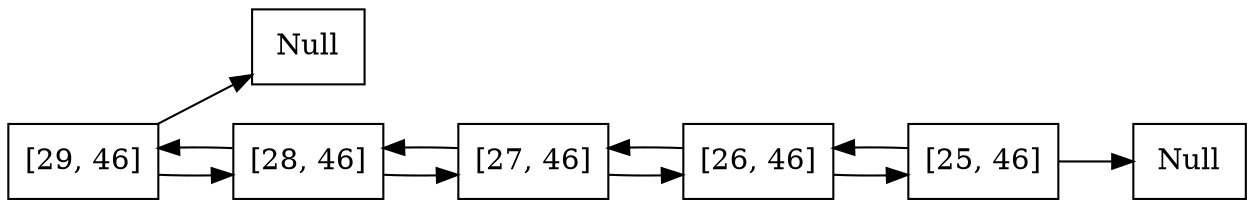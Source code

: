 digraph firsGraph{
node [shape=record];
rankdir=LR;
node0 [label=" Null " pos = "0,0!"  ];
node1 [label=" [29, 46] " pos = "1.2,0!" ];
node1 -> node2;
node1 -> node0;
node2 [label=" [28, 46] " pos = "2.4,0!" ];
node2 -> node3;
node2 -> node1;
node3 [label=" [27, 46] " pos = "3.5999999999999996,0!" ];
node3 -> node4;
node3 -> node2;
node4 [label=" [26, 46] " pos = "4.8,0!" ];
node4 -> node5;
node4 -> node3;
node5 [label=" [25, 46] " pos = "6.0,0!" ];
node5 -> node4;
node6 [label=" Null " pos = "7.199999999999999,0!" ];
node5 -> node6;
}